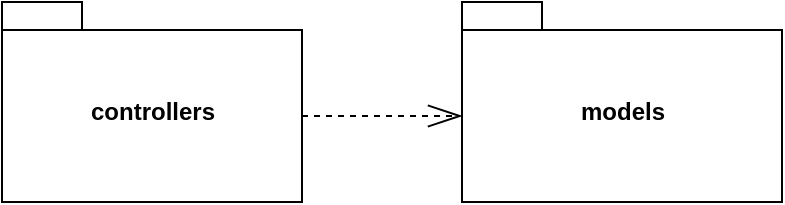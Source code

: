 <mxfile version="12.6.5" type="device"><diagram id="gzzazYYaaY2ajgOqNnRF" name="Page-1"><mxGraphModel dx="1106" dy="831" grid="1" gridSize="10" guides="1" tooltips="1" connect="1" arrows="1" fold="1" page="1" pageScale="1" pageWidth="827" pageHeight="1169" math="0" shadow="0"><root><mxCell id="0"/><mxCell id="1" parent="0"/><mxCell id="LRrL3KZ3yNDuNjQqh4ly-3" style="edgeStyle=orthogonalEdgeStyle;rounded=0;orthogonalLoop=1;jettySize=auto;html=1;exitX=0;exitY=0;exitDx=150;exitDy=57;exitPerimeter=0;entryX=0;entryY=0;entryDx=0;entryDy=57;entryPerimeter=0;dashed=1;endArrow=openThin;endFill=0;endSize=15;" edge="1" parent="1" source="LRrL3KZ3yNDuNjQqh4ly-1" target="LRrL3KZ3yNDuNjQqh4ly-2"><mxGeometry relative="1" as="geometry"><Array as="points"><mxPoint x="230" y="207"/><mxPoint x="230" y="207"/></Array></mxGeometry></mxCell><mxCell id="LRrL3KZ3yNDuNjQqh4ly-1" value="controllers" style="shape=folder;fontStyle=1;spacingTop=10;tabWidth=40;tabHeight=14;tabPosition=left;html=1;" vertex="1" parent="1"><mxGeometry x="40" y="150" width="150" height="100" as="geometry"/></mxCell><mxCell id="LRrL3KZ3yNDuNjQqh4ly-2" value="models" style="shape=folder;fontStyle=1;spacingTop=10;tabWidth=40;tabHeight=14;tabPosition=left;html=1;" vertex="1" parent="1"><mxGeometry x="270" y="150" width="160" height="100" as="geometry"/></mxCell></root></mxGraphModel></diagram></mxfile>